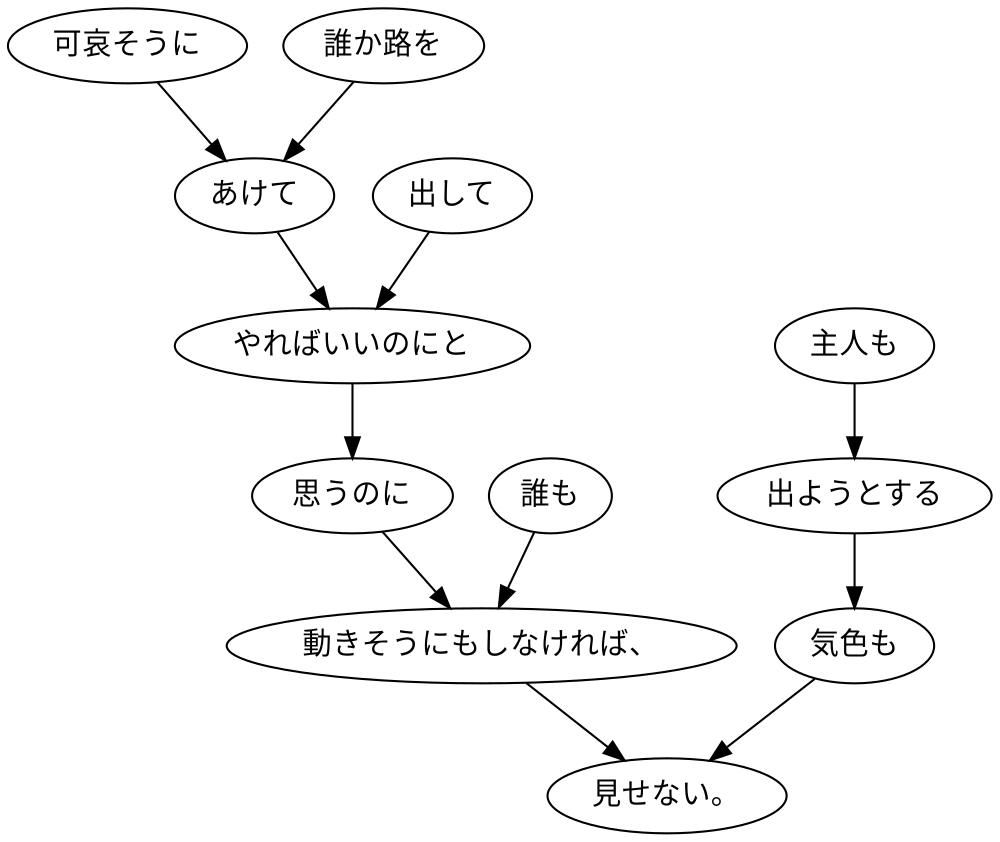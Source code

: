 digraph graph4398 {
	node0 [label="可哀そうに"];
	node1 [label="誰か路を"];
	node2 [label="あけて"];
	node3 [label="出して"];
	node4 [label="やればいいのにと"];
	node5 [label="思うのに"];
	node6 [label="誰も"];
	node7 [label="動きそうにもしなければ、"];
	node8 [label="主人も"];
	node9 [label="出ようとする"];
	node10 [label="気色も"];
	node11 [label="見せない。"];
	node0 -> node2;
	node1 -> node2;
	node2 -> node4;
	node3 -> node4;
	node4 -> node5;
	node5 -> node7;
	node6 -> node7;
	node7 -> node11;
	node8 -> node9;
	node9 -> node10;
	node10 -> node11;
}
